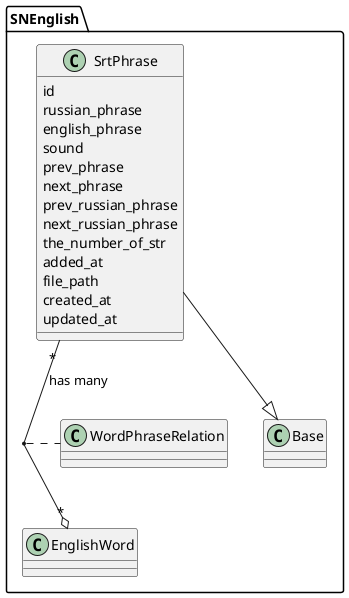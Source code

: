 @startuml
package SNEnglish {
  class SrtPhrase{
      id
      russian_phrase
      english_phrase
      sound
      prev_phrase
      next_phrase
      prev_russian_phrase
      next_russian_phrase
      the_number_of_str
      added_at
      file_path
      created_at
      updated_at
  }
  SrtPhrase --|> Base
  SrtPhrase "*" --o "*" EnglishWord: has many
  (SrtPhrase,EnglishWord) .. WordPhraseRelation
}
@enduml
